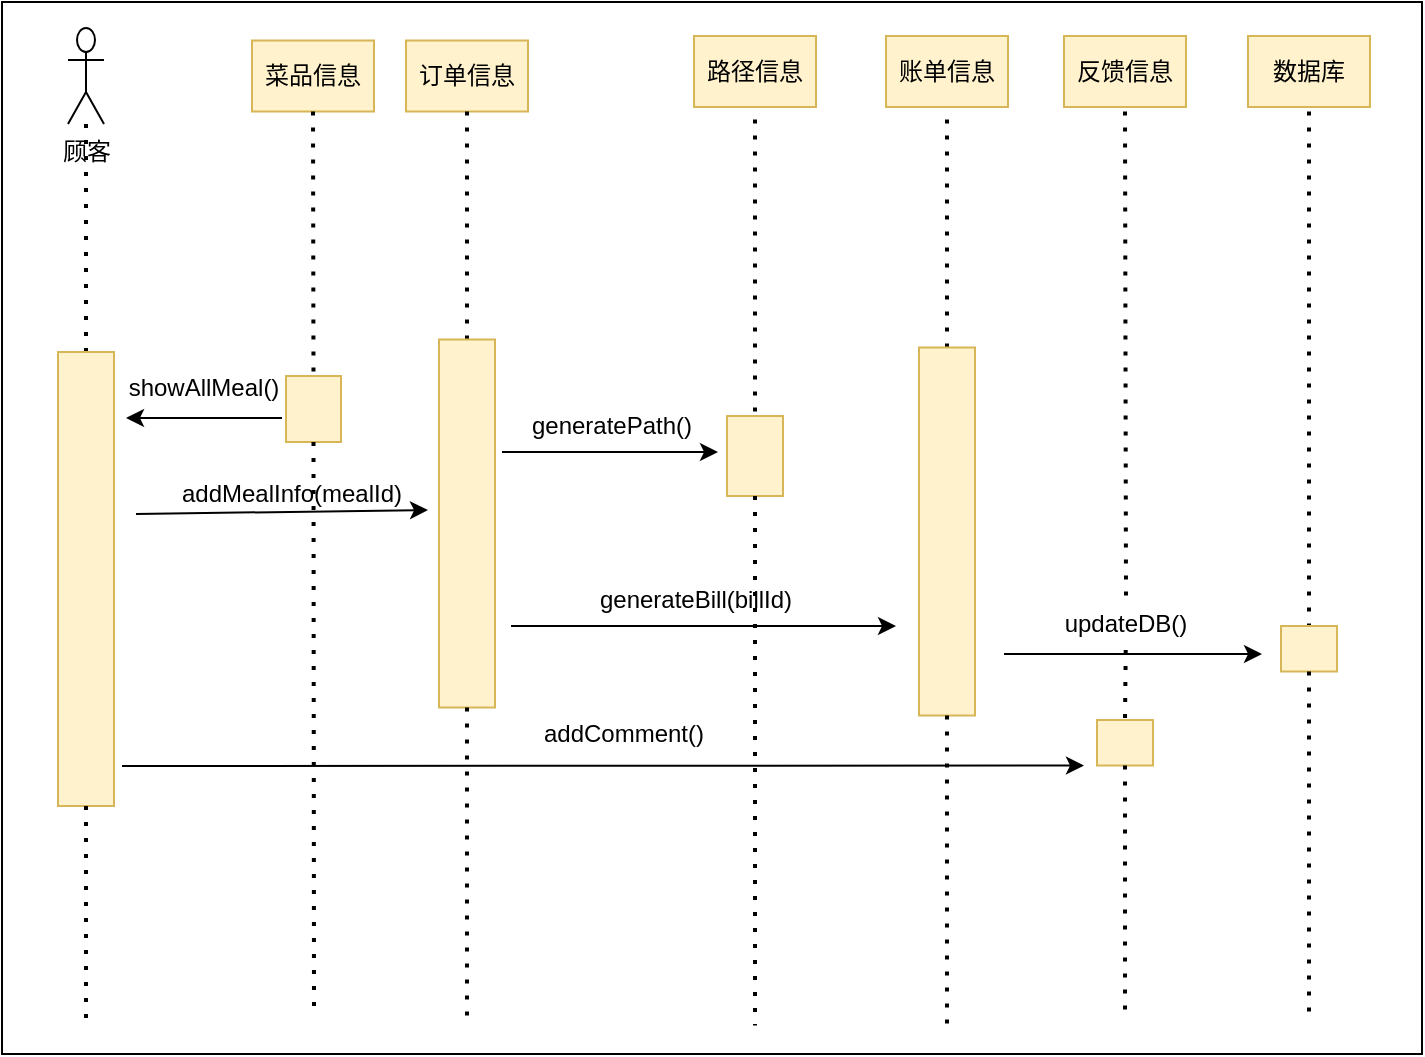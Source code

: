 <mxfile version="20.5.1" type="github">
  <diagram id="hwCg-DZVeU5mrU0i1WNE" name="第 1 页">
    <mxGraphModel dx="1038" dy="600" grid="0" gridSize="10" guides="1" tooltips="1" connect="1" arrows="1" fold="1" page="1" pageScale="1" pageWidth="827" pageHeight="1169" math="0" shadow="0">
      <root>
        <mxCell id="0" />
        <mxCell id="1" parent="0" />
        <mxCell id="QxZiSpxpZcUwjn_7GbFV-63" value="" style="rounded=0;whiteSpace=wrap;html=1;" vertex="1" parent="1">
          <mxGeometry x="32" y="15" width="710" height="526" as="geometry" />
        </mxCell>
        <mxCell id="QxZiSpxpZcUwjn_7GbFV-1" value="顾客" style="shape=umlActor;verticalLabelPosition=bottom;verticalAlign=top;html=1;outlineConnect=0;" vertex="1" parent="1">
          <mxGeometry x="65" y="28" width="18" height="48" as="geometry" />
        </mxCell>
        <mxCell id="QxZiSpxpZcUwjn_7GbFV-5" value="菜品信息" style="rounded=0;whiteSpace=wrap;html=1;fillColor=#fff2cc;strokeColor=#d6b656;" vertex="1" parent="1">
          <mxGeometry x="157" y="34.25" width="61" height="35.5" as="geometry" />
        </mxCell>
        <mxCell id="QxZiSpxpZcUwjn_7GbFV-6" value="订单信息" style="rounded=0;whiteSpace=wrap;html=1;fillColor=#fff2cc;strokeColor=#d6b656;" vertex="1" parent="1">
          <mxGeometry x="234" y="34.25" width="61" height="35.5" as="geometry" />
        </mxCell>
        <mxCell id="QxZiSpxpZcUwjn_7GbFV-8" value="路径信息" style="rounded=0;whiteSpace=wrap;html=1;fillColor=#fff2cc;strokeColor=#d6b656;" vertex="1" parent="1">
          <mxGeometry x="378" y="32" width="61" height="35.5" as="geometry" />
        </mxCell>
        <mxCell id="QxZiSpxpZcUwjn_7GbFV-16" value="账单信息" style="rounded=0;whiteSpace=wrap;html=1;fillColor=#fff2cc;strokeColor=#d6b656;" vertex="1" parent="1">
          <mxGeometry x="474" y="32" width="61" height="35.5" as="geometry" />
        </mxCell>
        <mxCell id="QxZiSpxpZcUwjn_7GbFV-17" value="反馈信息" style="rounded=0;whiteSpace=wrap;html=1;fillColor=#fff2cc;strokeColor=#d6b656;" vertex="1" parent="1">
          <mxGeometry x="563" y="32" width="61" height="35.5" as="geometry" />
        </mxCell>
        <mxCell id="QxZiSpxpZcUwjn_7GbFV-18" value="" style="endArrow=none;dashed=1;html=1;dashPattern=1 3;strokeWidth=2;rounded=0;entryX=0.5;entryY=0;entryDx=0;entryDy=0;" edge="1" parent="1" source="QxZiSpxpZcUwjn_7GbFV-1" target="QxZiSpxpZcUwjn_7GbFV-21">
          <mxGeometry width="50" height="50" relative="1" as="geometry">
            <mxPoint x="76" y="148" as="sourcePoint" />
            <mxPoint x="56.583" y="204" as="targetPoint" />
          </mxGeometry>
        </mxCell>
        <mxCell id="QxZiSpxpZcUwjn_7GbFV-21" value="" style="rounded=0;whiteSpace=wrap;html=1;fillColor=#fff2cc;strokeColor=#d6b656;" vertex="1" parent="1">
          <mxGeometry x="60" y="190" width="28" height="227" as="geometry" />
        </mxCell>
        <mxCell id="QxZiSpxpZcUwjn_7GbFV-22" value="" style="endArrow=none;dashed=1;html=1;dashPattern=1 3;strokeWidth=2;rounded=0;exitX=0.5;exitY=1;exitDx=0;exitDy=0;" edge="1" parent="1" source="QxZiSpxpZcUwjn_7GbFV-21">
          <mxGeometry width="50" height="50" relative="1" as="geometry">
            <mxPoint x="69" y="432" as="sourcePoint" />
            <mxPoint x="74" y="529" as="targetPoint" />
          </mxGeometry>
        </mxCell>
        <mxCell id="QxZiSpxpZcUwjn_7GbFV-23" value="" style="endArrow=none;dashed=1;html=1;dashPattern=1 3;strokeWidth=2;rounded=0;entryX=0.5;entryY=0;entryDx=0;entryDy=0;exitX=0.5;exitY=1;exitDx=0;exitDy=0;" edge="1" parent="1" target="QxZiSpxpZcUwjn_7GbFV-24" source="QxZiSpxpZcUwjn_7GbFV-5">
          <mxGeometry width="50" height="50" relative="1" as="geometry">
            <mxPoint x="187.5" y="88" as="sourcePoint" />
            <mxPoint x="170.083" y="216" as="targetPoint" />
          </mxGeometry>
        </mxCell>
        <mxCell id="QxZiSpxpZcUwjn_7GbFV-24" value="" style="rounded=0;whiteSpace=wrap;html=1;fillColor=#fff2cc;strokeColor=#d6b656;" vertex="1" parent="1">
          <mxGeometry x="174" y="202" width="27.5" height="33" as="geometry" />
        </mxCell>
        <mxCell id="QxZiSpxpZcUwjn_7GbFV-25" value="" style="endArrow=none;dashed=1;html=1;dashPattern=1 3;strokeWidth=2;rounded=0;exitX=0.5;exitY=1;exitDx=0;exitDy=0;" edge="1" parent="1" source="QxZiSpxpZcUwjn_7GbFV-24">
          <mxGeometry width="50" height="50" relative="1" as="geometry">
            <mxPoint x="171.5" y="444" as="sourcePoint" />
            <mxPoint x="188" y="519" as="targetPoint" />
          </mxGeometry>
        </mxCell>
        <mxCell id="QxZiSpxpZcUwjn_7GbFV-26" value="" style="endArrow=none;dashed=1;html=1;dashPattern=1 3;strokeWidth=2;rounded=0;entryX=0.5;entryY=0;entryDx=0;entryDy=0;" edge="1" parent="1" target="QxZiSpxpZcUwjn_7GbFV-27">
          <mxGeometry width="50" height="50" relative="1" as="geometry">
            <mxPoint x="264.5" y="69.75" as="sourcePoint" />
            <mxPoint x="247.083" y="197.75" as="targetPoint" />
          </mxGeometry>
        </mxCell>
        <mxCell id="QxZiSpxpZcUwjn_7GbFV-27" value="" style="rounded=0;whiteSpace=wrap;html=1;fillColor=#fff2cc;strokeColor=#d6b656;" vertex="1" parent="1">
          <mxGeometry x="250.5" y="183.75" width="28" height="184" as="geometry" />
        </mxCell>
        <mxCell id="QxZiSpxpZcUwjn_7GbFV-28" value="" style="endArrow=none;dashed=1;html=1;dashPattern=1 3;strokeWidth=2;rounded=0;exitX=0.5;exitY=1;exitDx=0;exitDy=0;" edge="1" parent="1" source="QxZiSpxpZcUwjn_7GbFV-27">
          <mxGeometry width="50" height="50" relative="1" as="geometry">
            <mxPoint x="259.5" y="425.75" as="sourcePoint" />
            <mxPoint x="264.5" y="522.75" as="targetPoint" />
          </mxGeometry>
        </mxCell>
        <mxCell id="QxZiSpxpZcUwjn_7GbFV-29" value="" style="endArrow=none;dashed=1;html=1;dashPattern=1 3;strokeWidth=2;rounded=0;entryX=0.5;entryY=0;entryDx=0;entryDy=0;" edge="1" parent="1" target="QxZiSpxpZcUwjn_7GbFV-30">
          <mxGeometry width="50" height="50" relative="1" as="geometry">
            <mxPoint x="408.5" y="73.75" as="sourcePoint" />
            <mxPoint x="391.083" y="201.75" as="targetPoint" />
          </mxGeometry>
        </mxCell>
        <mxCell id="QxZiSpxpZcUwjn_7GbFV-30" value="" style="rounded=0;whiteSpace=wrap;html=1;fillColor=#fff2cc;strokeColor=#d6b656;" vertex="1" parent="1">
          <mxGeometry x="394.5" y="222" width="28" height="40" as="geometry" />
        </mxCell>
        <mxCell id="QxZiSpxpZcUwjn_7GbFV-31" value="" style="endArrow=none;dashed=1;html=1;dashPattern=1 3;strokeWidth=2;rounded=0;exitX=0.5;exitY=1;exitDx=0;exitDy=0;" edge="1" parent="1" source="QxZiSpxpZcUwjn_7GbFV-30">
          <mxGeometry width="50" height="50" relative="1" as="geometry">
            <mxPoint x="403.5" y="429.75" as="sourcePoint" />
            <mxPoint x="408.5" y="526.75" as="targetPoint" />
          </mxGeometry>
        </mxCell>
        <mxCell id="QxZiSpxpZcUwjn_7GbFV-32" value="" style="endArrow=none;dashed=1;html=1;dashPattern=1 3;strokeWidth=2;rounded=0;entryX=0.5;entryY=0;entryDx=0;entryDy=0;" edge="1" parent="1" target="QxZiSpxpZcUwjn_7GbFV-33">
          <mxGeometry width="50" height="50" relative="1" as="geometry">
            <mxPoint x="504.5" y="73.75" as="sourcePoint" />
            <mxPoint x="487.083" y="201.75" as="targetPoint" />
          </mxGeometry>
        </mxCell>
        <mxCell id="QxZiSpxpZcUwjn_7GbFV-33" value="" style="rounded=0;whiteSpace=wrap;html=1;fillColor=#fff2cc;strokeColor=#d6b656;" vertex="1" parent="1">
          <mxGeometry x="490.5" y="187.75" width="28" height="184" as="geometry" />
        </mxCell>
        <mxCell id="QxZiSpxpZcUwjn_7GbFV-34" value="" style="endArrow=none;dashed=1;html=1;dashPattern=1 3;strokeWidth=2;rounded=0;exitX=0.5;exitY=1;exitDx=0;exitDy=0;" edge="1" parent="1" source="QxZiSpxpZcUwjn_7GbFV-33">
          <mxGeometry width="50" height="50" relative="1" as="geometry">
            <mxPoint x="499.5" y="429.75" as="sourcePoint" />
            <mxPoint x="504.5" y="526.75" as="targetPoint" />
          </mxGeometry>
        </mxCell>
        <mxCell id="QxZiSpxpZcUwjn_7GbFV-35" value="" style="endArrow=none;dashed=1;html=1;dashPattern=1 3;strokeWidth=2;rounded=0;entryX=0.5;entryY=0;entryDx=0;entryDy=0;startArrow=none;" edge="1" parent="1" target="QxZiSpxpZcUwjn_7GbFV-36" source="QxZiSpxpZcUwjn_7GbFV-61">
          <mxGeometry width="50" height="50" relative="1" as="geometry">
            <mxPoint x="593.5" y="69.75" as="sourcePoint" />
            <mxPoint x="576.083" y="197.75" as="targetPoint" />
          </mxGeometry>
        </mxCell>
        <mxCell id="QxZiSpxpZcUwjn_7GbFV-36" value="" style="rounded=0;whiteSpace=wrap;html=1;fillColor=#fff2cc;strokeColor=#d6b656;" vertex="1" parent="1">
          <mxGeometry x="579.5" y="374" width="28" height="22.75" as="geometry" />
        </mxCell>
        <mxCell id="QxZiSpxpZcUwjn_7GbFV-37" value="" style="endArrow=none;dashed=1;html=1;dashPattern=1 3;strokeWidth=2;rounded=0;exitX=0.5;exitY=1;exitDx=0;exitDy=0;" edge="1" parent="1" source="QxZiSpxpZcUwjn_7GbFV-36">
          <mxGeometry width="50" height="50" relative="1" as="geometry">
            <mxPoint x="588.5" y="425.75" as="sourcePoint" />
            <mxPoint x="593.5" y="522.75" as="targetPoint" />
          </mxGeometry>
        </mxCell>
        <mxCell id="QxZiSpxpZcUwjn_7GbFV-38" value="" style="endArrow=classic;html=1;rounded=0;" edge="1" parent="1">
          <mxGeometry width="50" height="50" relative="1" as="geometry">
            <mxPoint x="172" y="223" as="sourcePoint" />
            <mxPoint x="94" y="223" as="targetPoint" />
          </mxGeometry>
        </mxCell>
        <mxCell id="QxZiSpxpZcUwjn_7GbFV-39" value="showAllMeal()" style="text;html=1;strokeColor=none;fillColor=none;align=center;verticalAlign=middle;whiteSpace=wrap;rounded=0;" vertex="1" parent="1">
          <mxGeometry x="103" y="195" width="60" height="26" as="geometry" />
        </mxCell>
        <mxCell id="QxZiSpxpZcUwjn_7GbFV-41" value="" style="endArrow=classic;html=1;rounded=0;" edge="1" parent="1">
          <mxGeometry width="50" height="50" relative="1" as="geometry">
            <mxPoint x="99" y="271" as="sourcePoint" />
            <mxPoint x="245" y="269" as="targetPoint" />
          </mxGeometry>
        </mxCell>
        <mxCell id="QxZiSpxpZcUwjn_7GbFV-42" value="addMealInfo(mealId)" style="text;html=1;strokeColor=none;fillColor=none;align=center;verticalAlign=middle;whiteSpace=wrap;rounded=0;" vertex="1" parent="1">
          <mxGeometry x="147" y="248" width="60" height="26" as="geometry" />
        </mxCell>
        <mxCell id="QxZiSpxpZcUwjn_7GbFV-44" value="" style="endArrow=classic;html=1;rounded=0;" edge="1" parent="1">
          <mxGeometry width="50" height="50" relative="1" as="geometry">
            <mxPoint x="282" y="240" as="sourcePoint" />
            <mxPoint x="390" y="240" as="targetPoint" />
          </mxGeometry>
        </mxCell>
        <mxCell id="QxZiSpxpZcUwjn_7GbFV-45" value="generatePath()" style="text;html=1;strokeColor=none;fillColor=none;align=center;verticalAlign=middle;whiteSpace=wrap;rounded=0;" vertex="1" parent="1">
          <mxGeometry x="307" y="214" width="60" height="26" as="geometry" />
        </mxCell>
        <mxCell id="QxZiSpxpZcUwjn_7GbFV-47" value="" style="endArrow=classic;html=1;rounded=0;" edge="1" parent="1">
          <mxGeometry width="50" height="50" relative="1" as="geometry">
            <mxPoint x="286.5" y="327" as="sourcePoint" />
            <mxPoint x="479" y="327" as="targetPoint" />
          </mxGeometry>
        </mxCell>
        <mxCell id="QxZiSpxpZcUwjn_7GbFV-48" value="generateBill(billId)" style="text;html=1;strokeColor=none;fillColor=none;align=center;verticalAlign=middle;whiteSpace=wrap;rounded=0;" vertex="1" parent="1">
          <mxGeometry x="349" y="301" width="60" height="26" as="geometry" />
        </mxCell>
        <mxCell id="QxZiSpxpZcUwjn_7GbFV-49" value="" style="endArrow=classic;html=1;rounded=0;" edge="1" parent="1">
          <mxGeometry width="50" height="50" relative="1" as="geometry">
            <mxPoint x="92" y="397" as="sourcePoint" />
            <mxPoint x="573" y="396.75" as="targetPoint" />
          </mxGeometry>
        </mxCell>
        <mxCell id="QxZiSpxpZcUwjn_7GbFV-50" value="addComment()" style="text;html=1;strokeColor=none;fillColor=none;align=center;verticalAlign=middle;whiteSpace=wrap;rounded=0;" vertex="1" parent="1">
          <mxGeometry x="313" y="367.75" width="60" height="26" as="geometry" />
        </mxCell>
        <mxCell id="QxZiSpxpZcUwjn_7GbFV-53" value="数据库" style="rounded=0;whiteSpace=wrap;html=1;fillColor=#fff2cc;strokeColor=#d6b656;" vertex="1" parent="1">
          <mxGeometry x="655" y="32" width="61" height="35.5" as="geometry" />
        </mxCell>
        <mxCell id="QxZiSpxpZcUwjn_7GbFV-54" value="" style="endArrow=none;dashed=1;html=1;dashPattern=1 3;strokeWidth=2;rounded=0;entryX=0.5;entryY=0;entryDx=0;entryDy=0;" edge="1" parent="1" target="QxZiSpxpZcUwjn_7GbFV-55">
          <mxGeometry width="50" height="50" relative="1" as="geometry">
            <mxPoint x="685.5" y="69.75" as="sourcePoint" />
            <mxPoint x="668.083" y="197.75" as="targetPoint" />
          </mxGeometry>
        </mxCell>
        <mxCell id="QxZiSpxpZcUwjn_7GbFV-55" value="" style="rounded=0;whiteSpace=wrap;html=1;fillColor=#fff2cc;strokeColor=#d6b656;" vertex="1" parent="1">
          <mxGeometry x="671.5" y="327" width="28" height="22.75" as="geometry" />
        </mxCell>
        <mxCell id="QxZiSpxpZcUwjn_7GbFV-56" value="" style="endArrow=none;dashed=1;html=1;dashPattern=1 3;strokeWidth=2;rounded=0;exitX=0.5;exitY=1;exitDx=0;exitDy=0;" edge="1" parent="1" source="QxZiSpxpZcUwjn_7GbFV-55">
          <mxGeometry width="50" height="50" relative="1" as="geometry">
            <mxPoint x="680.5" y="425.75" as="sourcePoint" />
            <mxPoint x="685.5" y="522.75" as="targetPoint" />
          </mxGeometry>
        </mxCell>
        <mxCell id="QxZiSpxpZcUwjn_7GbFV-57" value="" style="endArrow=classic;html=1;rounded=0;" edge="1" parent="1">
          <mxGeometry width="50" height="50" relative="1" as="geometry">
            <mxPoint x="533" y="341" as="sourcePoint" />
            <mxPoint x="662" y="341" as="targetPoint" />
          </mxGeometry>
        </mxCell>
        <mxCell id="QxZiSpxpZcUwjn_7GbFV-61" value="updateDB()" style="text;html=1;strokeColor=none;fillColor=none;align=center;verticalAlign=middle;whiteSpace=wrap;rounded=0;" vertex="1" parent="1">
          <mxGeometry x="564" y="313" width="60" height="26" as="geometry" />
        </mxCell>
        <mxCell id="QxZiSpxpZcUwjn_7GbFV-62" value="" style="endArrow=none;dashed=1;html=1;dashPattern=1 3;strokeWidth=2;rounded=0;entryX=0.5;entryY=0;entryDx=0;entryDy=0;" edge="1" parent="1" target="QxZiSpxpZcUwjn_7GbFV-61">
          <mxGeometry width="50" height="50" relative="1" as="geometry">
            <mxPoint x="593.5" y="69.75" as="sourcePoint" />
            <mxPoint x="593.5" y="374" as="targetPoint" />
          </mxGeometry>
        </mxCell>
      </root>
    </mxGraphModel>
  </diagram>
</mxfile>
